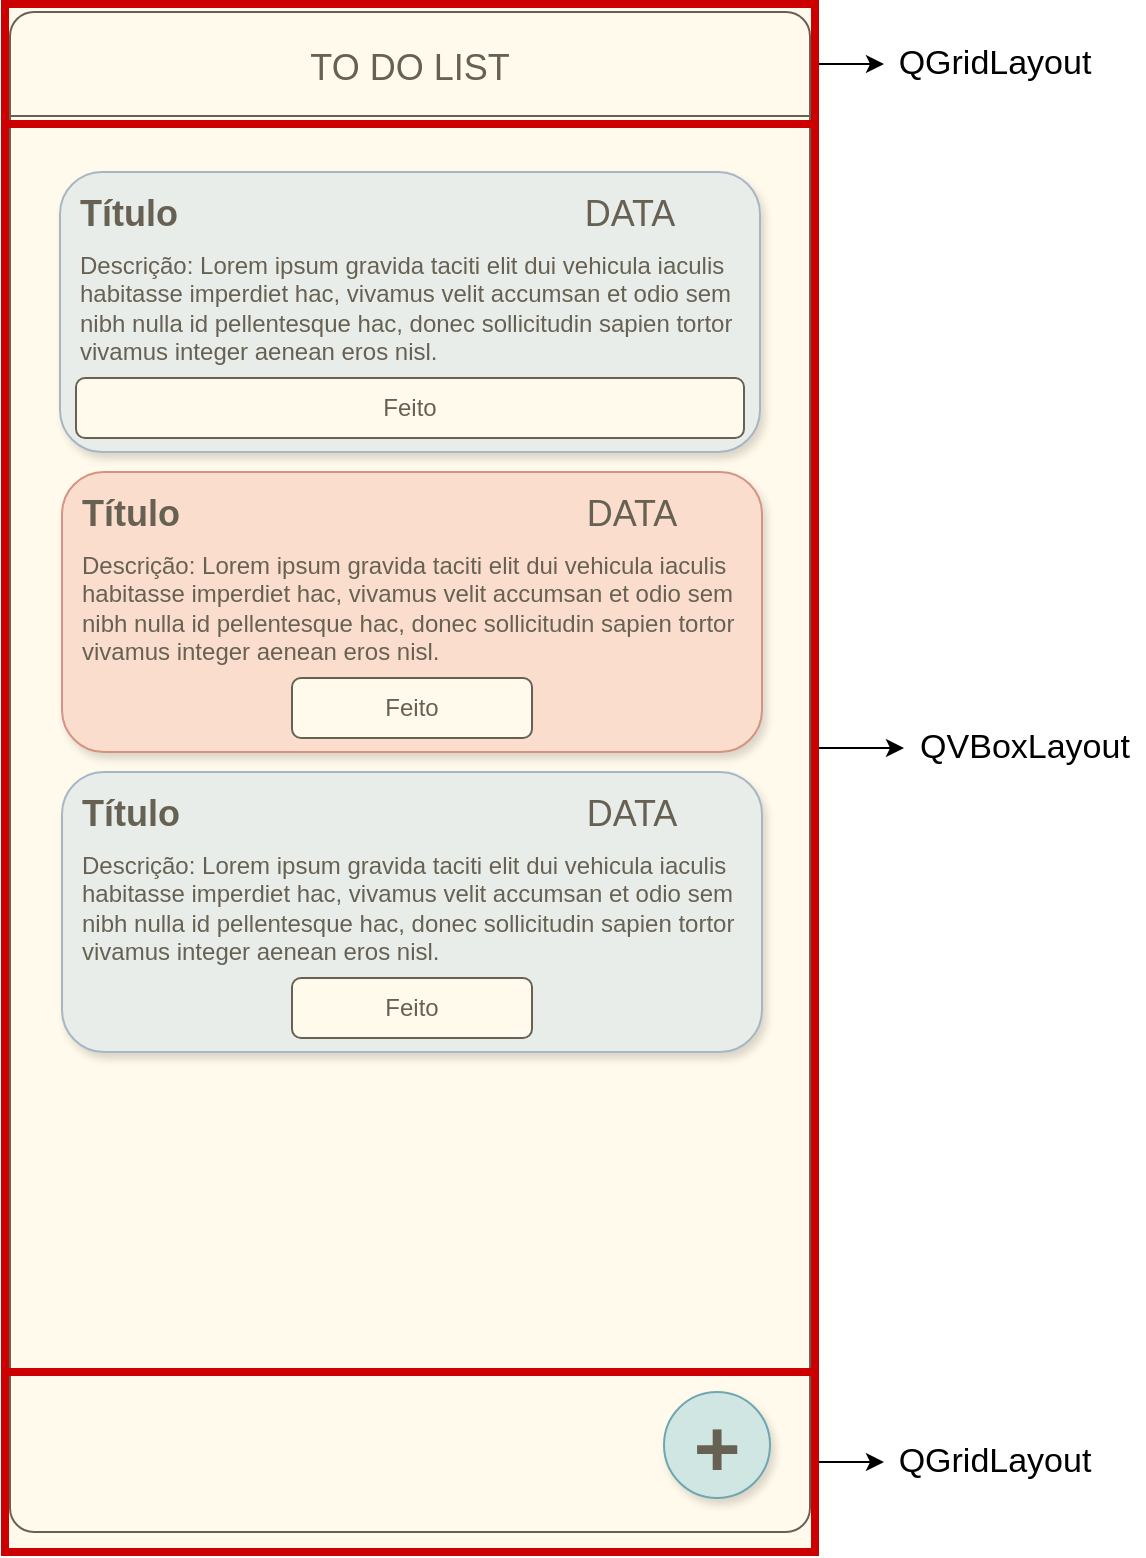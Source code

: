 <mxfile version="17.4.2" type="device" pages="2"><diagram id="T0qdEqHN7dAy7eaqRqmw" name="LAYOUT"><mxGraphModel dx="1102" dy="827" grid="1" gridSize="10" guides="1" tooltips="1" connect="1" arrows="1" fold="1" page="1" pageScale="1" pageWidth="827" pageHeight="1169" math="0" shadow="0"><root><mxCell id="0"/><mxCell id="1" parent="0"/><mxCell id="YNgEsubyXaOsLwFUbJl6-1" value="" style="rounded=1;whiteSpace=wrap;html=1;arcSize=3;" parent="1" vertex="1"><mxGeometry x="213" y="140" width="400" height="760" as="geometry"/></mxCell><mxCell id="YNgEsubyXaOsLwFUbJl6-2" value="" style="rounded=1;whiteSpace=wrap;html=1;fillColor=#dae8fc;strokeColor=#6c8ebf;shadow=1;" parent="1" vertex="1"><mxGeometry x="238" y="220" width="350" height="140" as="geometry"/></mxCell><mxCell id="YNgEsubyXaOsLwFUbJl6-4" value="" style="endArrow=none;html=1;rounded=0;" parent="1" edge="1"><mxGeometry width="50" height="50" relative="1" as="geometry"><mxPoint x="213" y="192" as="sourcePoint"/><mxPoint x="613" y="192" as="targetPoint"/></mxGeometry></mxCell><mxCell id="YNgEsubyXaOsLwFUbJl6-5" value="TO DO LIST" style="text;html=1;strokeColor=none;fillColor=none;align=center;verticalAlign=middle;whiteSpace=wrap;rounded=0;fontSize=18;" parent="1" vertex="1"><mxGeometry x="348" y="153" width="130" height="30" as="geometry"/></mxCell><mxCell id="YNgEsubyXaOsLwFUbJl6-6" value="Descrição:&amp;nbsp;Lorem ipsum gravida taciti elit dui vehicula iaculis habitasse imperdiet hac, vivamus velit accumsan et odio sem nibh nulla id pellentesque hac, donec sollicitudin sapien tortor vivamus integer aenean eros nisl." style="text;html=1;strokeColor=none;fillColor=none;align=left;verticalAlign=top;whiteSpace=wrap;rounded=0;fontSize=12;" parent="1" vertex="1"><mxGeometry x="245.5" y="252.5" width="335" height="67.5" as="geometry"/></mxCell><mxCell id="YNgEsubyXaOsLwFUbJl6-7" value="Título" style="text;html=1;strokeColor=none;fillColor=none;align=left;verticalAlign=middle;whiteSpace=wrap;rounded=0;fontSize=18;fontStyle=1" parent="1" vertex="1"><mxGeometry x="245.5" y="228.5" width="184.5" height="24" as="geometry"/></mxCell><mxCell id="YNgEsubyXaOsLwFUbJl6-8" value="DATA" style="text;html=1;strokeColor=none;fillColor=none;align=center;verticalAlign=middle;whiteSpace=wrap;rounded=0;fontSize=18;" parent="1" vertex="1"><mxGeometry x="478" y="228.5" width="90" height="24" as="geometry"/></mxCell><mxCell id="YNgEsubyXaOsLwFUbJl6-9" value="Feito" style="rounded=1;whiteSpace=wrap;html=1;fontSize=12;arcSize=15;" parent="1" vertex="1"><mxGeometry x="246" y="323" width="334" height="30" as="geometry"/></mxCell><mxCell id="YNgEsubyXaOsLwFUbJl6-10" value="" style="rounded=1;whiteSpace=wrap;html=1;fillColor=#f8cecc;strokeColor=#b85450;shadow=1;" parent="1" vertex="1"><mxGeometry x="239" y="370" width="350" height="140" as="geometry"/></mxCell><mxCell id="YNgEsubyXaOsLwFUbJl6-11" value="Descrição:&amp;nbsp;Lorem ipsum gravida taciti elit dui vehicula iaculis habitasse imperdiet hac, vivamus velit accumsan et odio sem nibh nulla id pellentesque hac, donec sollicitudin sapien tortor vivamus integer aenean eros nisl." style="text;html=1;strokeColor=none;fillColor=none;align=left;verticalAlign=top;whiteSpace=wrap;rounded=0;fontSize=12;" parent="1" vertex="1"><mxGeometry x="246.5" y="402.5" width="335" height="67.5" as="geometry"/></mxCell><mxCell id="YNgEsubyXaOsLwFUbJl6-12" value="Título" style="text;html=1;strokeColor=none;fillColor=none;align=left;verticalAlign=middle;whiteSpace=wrap;rounded=0;fontSize=18;fontStyle=1" parent="1" vertex="1"><mxGeometry x="246.5" y="378.5" width="184.5" height="24" as="geometry"/></mxCell><mxCell id="YNgEsubyXaOsLwFUbJl6-13" value="DATA" style="text;html=1;strokeColor=none;fillColor=none;align=center;verticalAlign=middle;whiteSpace=wrap;rounded=0;fontSize=18;" parent="1" vertex="1"><mxGeometry x="479" y="378.5" width="90" height="24" as="geometry"/></mxCell><mxCell id="YNgEsubyXaOsLwFUbJl6-14" value="Feito" style="rounded=1;whiteSpace=wrap;html=1;fontSize=12;" parent="1" vertex="1"><mxGeometry x="354" y="473" width="120" height="30" as="geometry"/></mxCell><mxCell id="YNgEsubyXaOsLwFUbJl6-15" value="" style="rounded=1;whiteSpace=wrap;html=1;fillColor=#dae8fc;strokeColor=#6c8ebf;shadow=1;" parent="1" vertex="1"><mxGeometry x="239" y="520" width="350" height="140" as="geometry"/></mxCell><mxCell id="YNgEsubyXaOsLwFUbJl6-16" value="Descrição:&amp;nbsp;Lorem ipsum gravida taciti elit dui vehicula iaculis habitasse imperdiet hac, vivamus velit accumsan et odio sem nibh nulla id pellentesque hac, donec sollicitudin sapien tortor vivamus integer aenean eros nisl." style="text;html=1;strokeColor=none;fillColor=none;align=left;verticalAlign=top;whiteSpace=wrap;rounded=0;fontSize=12;" parent="1" vertex="1"><mxGeometry x="246.5" y="552.5" width="335" height="67.5" as="geometry"/></mxCell><mxCell id="YNgEsubyXaOsLwFUbJl6-17" value="Título" style="text;html=1;strokeColor=none;fillColor=none;align=left;verticalAlign=middle;whiteSpace=wrap;rounded=0;fontSize=18;fontStyle=1" parent="1" vertex="1"><mxGeometry x="246.5" y="528.5" width="184.5" height="24" as="geometry"/></mxCell><mxCell id="YNgEsubyXaOsLwFUbJl6-18" value="DATA" style="text;html=1;strokeColor=none;fillColor=none;align=center;verticalAlign=middle;whiteSpace=wrap;rounded=0;fontSize=18;" parent="1" vertex="1"><mxGeometry x="479" y="528.5" width="90" height="24" as="geometry"/></mxCell><mxCell id="YNgEsubyXaOsLwFUbJl6-19" value="Feito" style="rounded=1;whiteSpace=wrap;html=1;fontSize=12;" parent="1" vertex="1"><mxGeometry x="354" y="623" width="120" height="30" as="geometry"/></mxCell><mxCell id="YNgEsubyXaOsLwFUbJl6-20" value="+" style="ellipse;whiteSpace=wrap;html=1;aspect=fixed;fontSize=40;fontStyle=1;fillColor=#b1ddf0;strokeColor=#10739e;shadow=1;" parent="1" vertex="1"><mxGeometry x="540" y="830" width="53" height="53" as="geometry"/></mxCell><mxCell id="pYHP5-7RW5hZspOpXc38-4" style="edgeStyle=orthogonalEdgeStyle;rounded=0;orthogonalLoop=1;jettySize=auto;html=1;exitX=1;exitY=0.5;exitDx=0;exitDy=0;" edge="1" parent="1" source="pYHP5-7RW5hZspOpXc38-1" target="pYHP5-7RW5hZspOpXc38-3"><mxGeometry relative="1" as="geometry"/></mxCell><mxCell id="pYHP5-7RW5hZspOpXc38-1" value="" style="rounded=0;whiteSpace=wrap;html=1;fillColor=#fff2cc;strokeColor=#CC0000;fillOpacity=40;strokeWidth=4;" vertex="1" parent="1"><mxGeometry x="210.5" y="136" width="405" height="60" as="geometry"/></mxCell><mxCell id="pYHP5-7RW5hZspOpXc38-3" value="QGridLayout" style="text;html=1;align=center;verticalAlign=middle;resizable=0;points=[];autosize=1;strokeColor=none;fillColor=none;fontSize=17;" vertex="1" parent="1"><mxGeometry x="650" y="151" width="110" height="30" as="geometry"/></mxCell><mxCell id="pYHP5-7RW5hZspOpXc38-7" style="edgeStyle=orthogonalEdgeStyle;rounded=0;orthogonalLoop=1;jettySize=auto;html=1;exitX=1;exitY=0.5;exitDx=0;exitDy=0;fontSize=17;" edge="1" parent="1" source="pYHP5-7RW5hZspOpXc38-5" target="pYHP5-7RW5hZspOpXc38-6"><mxGeometry relative="1" as="geometry"/></mxCell><mxCell id="pYHP5-7RW5hZspOpXc38-5" value="" style="rounded=0;whiteSpace=wrap;html=1;fillColor=#fff2cc;strokeColor=#CC0000;fillOpacity=40;strokeWidth=4;" vertex="1" parent="1"><mxGeometry x="210.5" y="196" width="405" height="624" as="geometry"/></mxCell><mxCell id="pYHP5-7RW5hZspOpXc38-6" value="QVBoxLayout" style="text;html=1;align=center;verticalAlign=middle;resizable=0;points=[];autosize=1;strokeColor=none;fillColor=none;fontSize=17;" vertex="1" parent="1"><mxGeometry x="660" y="493" width="120" height="30" as="geometry"/></mxCell><mxCell id="pYHP5-7RW5hZspOpXc38-10" style="edgeStyle=orthogonalEdgeStyle;rounded=0;orthogonalLoop=1;jettySize=auto;html=1;exitX=1;exitY=0.5;exitDx=0;exitDy=0;fontSize=17;" edge="1" parent="1" source="pYHP5-7RW5hZspOpXc38-8" target="pYHP5-7RW5hZspOpXc38-9"><mxGeometry relative="1" as="geometry"/></mxCell><mxCell id="pYHP5-7RW5hZspOpXc38-8" value="" style="rounded=0;whiteSpace=wrap;html=1;fillColor=#fff2cc;strokeColor=#CC0000;fillOpacity=40;strokeWidth=4;" vertex="1" parent="1"><mxGeometry x="210.5" y="820" width="405" height="90" as="geometry"/></mxCell><mxCell id="pYHP5-7RW5hZspOpXc38-9" value="QGridLayout" style="text;html=1;align=center;verticalAlign=middle;resizable=0;points=[];autosize=1;strokeColor=none;fillColor=none;fontSize=17;" vertex="1" parent="1"><mxGeometry x="650" y="850" width="110" height="30" as="geometry"/></mxCell></root></mxGraphModel></diagram><diagram id="WeurwGIMTGOBwjRRCJZ4" name="CARD_LAYOUT"><mxGraphModel dx="1102" dy="827" grid="1" gridSize="10" guides="1" tooltips="1" connect="1" arrows="1" fold="1" page="1" pageScale="1" pageWidth="827" pageHeight="1169" math="0" shadow="0"><root><mxCell id="0"/><mxCell id="1" parent="0"/><mxCell id="aFbBNRHZaEX3ufq0XnLI-1" value="" style="rounded=1;whiteSpace=wrap;html=1;fillColor=#dae8fc;strokeColor=#6c8ebf;shadow=1;" parent="1" vertex="1"><mxGeometry x="238" y="210" width="350" height="150" as="geometry"/></mxCell><mxCell id="aFbBNRHZaEX3ufq0XnLI-8" value="DATA" style="rounded=0;whiteSpace=wrap;html=1;shadow=0;align=center;" parent="1" vertex="1"><mxGeometry x="488" y="222" width="90" height="30" as="geometry"/></mxCell><mxCell id="aFbBNRHZaEX3ufq0XnLI-7" value="TÍTULO" style="rounded=0;whiteSpace=wrap;html=1;shadow=0;align=left;arcSize=10;absoluteArcSize=0;" parent="1" vertex="1"><mxGeometry x="248" y="222" width="200" height="30" as="geometry"/></mxCell><mxCell id="aFbBNRHZaEX3ufq0XnLI-6" value="DESCRIÇÃO" style="rounded=0;whiteSpace=wrap;html=1;shadow=0;align=left;verticalAlign=middle;" parent="1" vertex="1"><mxGeometry x="248" y="258" width="330" height="63" as="geometry"/></mxCell><mxCell id="aFbBNRHZaEX3ufq0XnLI-9" value="" style="rounded=1;whiteSpace=wrap;html=1;fillColor=#fad9d5;strokeColor=#ae4132;shadow=0;fillOpacity=40;" parent="1" vertex="1"><mxGeometry x="238" y="210" width="350" height="150" as="geometry"/></mxCell><mxCell id="aFbBNRHZaEX3ufq0XnLI-5" value="Feito" style="rounded=1;whiteSpace=wrap;html=1;fontSize=12;fillColor=#fad9d5;strokeColor=#ae4132;" parent="1" vertex="1"><mxGeometry x="354" y="326" width="120" height="30" as="geometry"/></mxCell><mxCell id="aFbBNRHZaEX3ufq0XnLI-10" value="RED AREA = TOUCH AREA&lt;br&gt;" style="text;html=1;align=center;verticalAlign=middle;resizable=0;points=[];autosize=1;strokeColor=none;fillColor=none;" parent="1" vertex="1"><mxGeometry x="329" y="180" width="170" height="20" as="geometry"/></mxCell><mxCell id="aFbBNRHZaEX3ufq0XnLI-11" value="" style="rounded=1;whiteSpace=wrap;html=1;shadow=0;arcSize=3;" parent="1" vertex="1"><mxGeometry x="223" y="450" width="382" height="260" as="geometry"/></mxCell><mxCell id="0G0nwYbhlRj8PJmtb_zN-1" value="TÍTULO" style="rounded=0;whiteSpace=wrap;html=1;shadow=0;align=left;arcSize=10;absoluteArcSize=0;fillColor=#f8cecc;strokeColor=#b85450;" parent="1" vertex="1"><mxGeometry x="248" y="480" width="332" height="30" as="geometry"/></mxCell><mxCell id="0G0nwYbhlRj8PJmtb_zN-2" value="DESCRIÇÃO" style="rounded=0;whiteSpace=wrap;html=1;shadow=0;align=left;verticalAlign=middle;fillColor=#f8cecc;strokeColor=#b85450;" parent="1" vertex="1"><mxGeometry x="249" y="522" width="330" height="63" as="geometry"/></mxCell><mxCell id="0G0nwYbhlRj8PJmtb_zN-3" value="DATA INÍCIO" style="rounded=0;whiteSpace=wrap;html=1;shadow=0;align=center;fillColor=#f8cecc;strokeColor=#b85450;" parent="1" vertex="1"><mxGeometry x="272" y="600" width="122" height="30" as="geometry"/></mxCell><mxCell id="0G0nwYbhlRj8PJmtb_zN-4" value="DATA FIM" style="rounded=0;whiteSpace=wrap;html=1;shadow=0;align=center;fillColor=#f8cecc;strokeColor=#b85450;" parent="1" vertex="1"><mxGeometry x="432" y="600" width="122" height="30" as="geometry"/></mxCell><mxCell id="0G0nwYbhlRj8PJmtb_zN-5" value="Cancelar" style="rounded=1;whiteSpace=wrap;html=1;fontSize=12;fillColor=#fad9d5;strokeColor=#ae4132;" parent="1" vertex="1"><mxGeometry x="273" y="660" width="120" height="30" as="geometry"/></mxCell><mxCell id="0G0nwYbhlRj8PJmtb_zN-6" value="Adicionar" style="rounded=1;whiteSpace=wrap;html=1;fontSize=12;fillColor=#fad9d5;strokeColor=#ae4132;" parent="1" vertex="1"><mxGeometry x="433" y="660" width="120" height="30" as="geometry"/></mxCell></root></mxGraphModel></diagram></mxfile>